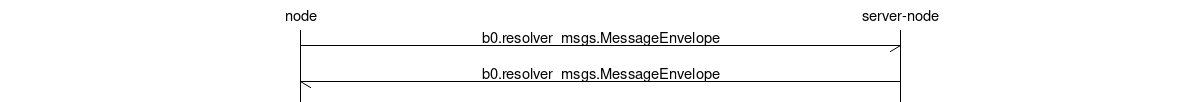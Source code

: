 msc {
    hscale = "2";

    n [ label="node" ], m [ label="server-node" ];

    n->m [ label="b0.resolver_msgs.MessageEnvelope" ];
    m->n [ label="b0.resolver_msgs.MessageEnvelope" ];
}
